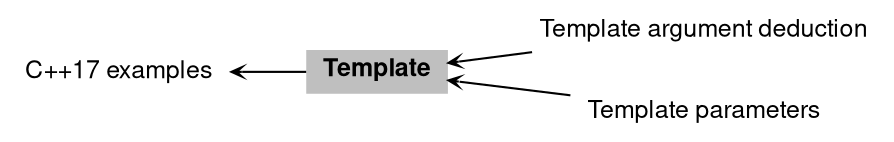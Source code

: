 digraph "Template"
{
 // LATEX_PDF_SIZE
  bgcolor="transparent";
  edge [fontname="Helvetica,Arial,sans-serif",fontsize=15,labelfontsize=15 arrowhead=open arrowtail=open arrowsize=0.5];
  node [fontname="Helvetica,Arial,sans-serif",fontsize=15,fontsize=12 shape=plaintext];
  rankdir=LR;
  Node2 [label="C++17 examples",height=0.2,width=0.4,color="black",URL="$group__CPP17.html",tooltip=" "];
  Node1 [label=<<b>Template</b>>,height=0.2,width=0.4,color="black", fillcolor="grey75", style="filled", fontcolor="black",tooltip=" "];
  Node3 [label="Template argument deduction",height=0.2,width=0.4,color="black",URL="$group__template__argument__deduction.html",tooltip=" "];
  Node4 [label="Template parameters",height=0.2,width=0.4,color="black",URL="$group__template__parameters.html",tooltip=" "];
  Node2->Node1 [shape=plaintext, dir="back", style="solid"];
  Node1->Node3 [shape=plaintext, dir="back", style="solid"];
  Node1->Node4 [shape=plaintext, dir="back", style="solid"];
}
